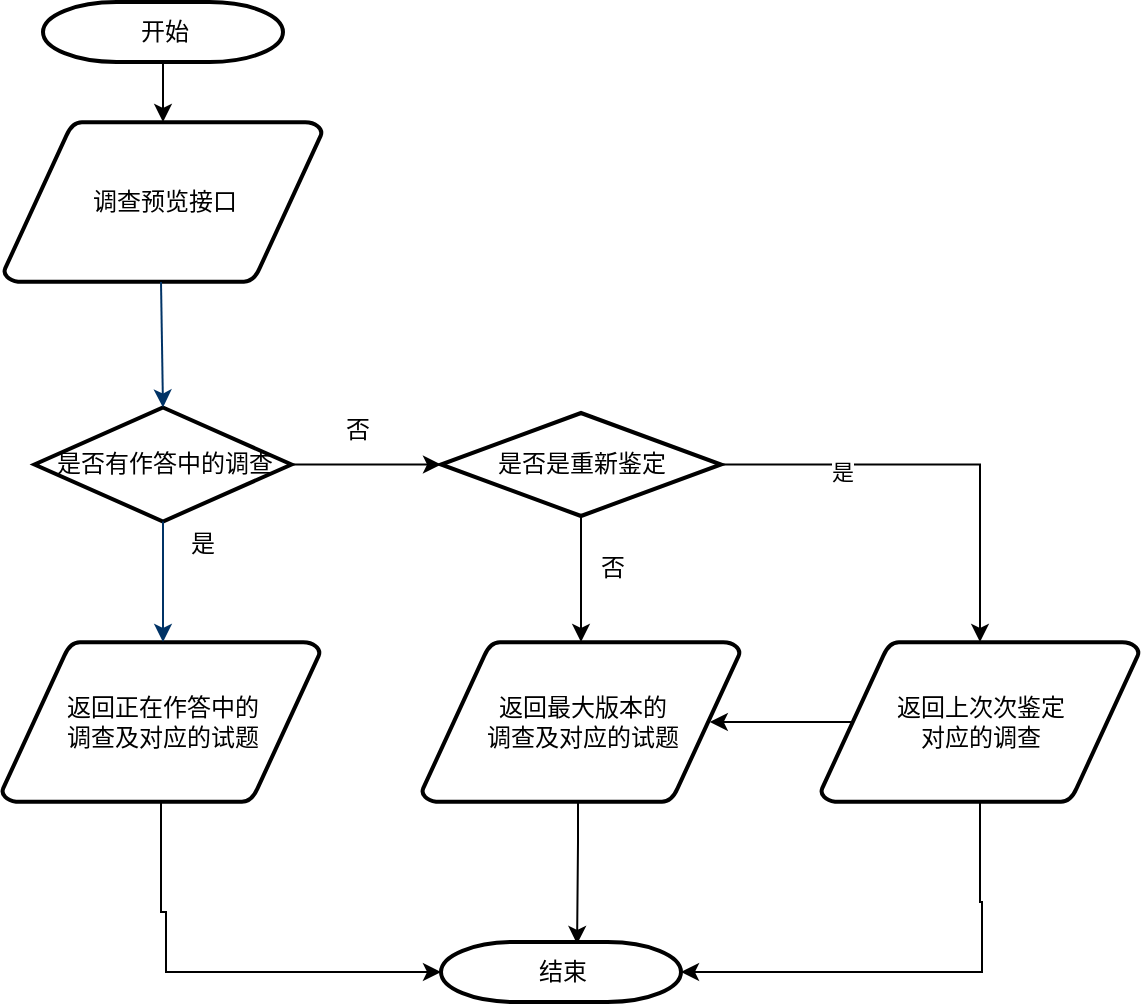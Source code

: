 <mxfile version="21.6.9" type="github">
  <diagram name="第 1 页" id="1nvgzbL6tn-MIkEtbxwa">
    <mxGraphModel dx="1434" dy="720" grid="1" gridSize="10" guides="1" tooltips="1" connect="1" arrows="1" fold="1" page="1" pageScale="1" pageWidth="827" pageHeight="1169" math="0" shadow="0">
      <root>
        <mxCell id="0" />
        <mxCell id="1" parent="0" />
        <mxCell id="6KLw7pYtQhYq6EeUDzWH-1" style="edgeStyle=orthogonalEdgeStyle;rounded=0;orthogonalLoop=1;jettySize=auto;html=1;exitX=0.5;exitY=1;exitDx=0;exitDy=0;exitPerimeter=0;entryX=0.5;entryY=0;entryDx=0;entryDy=0;entryPerimeter=0;" edge="1" parent="1" source="6KLw7pYtQhYq6EeUDzWH-2" target="6KLw7pYtQhYq6EeUDzWH-3">
          <mxGeometry relative="1" as="geometry" />
        </mxCell>
        <mxCell id="6KLw7pYtQhYq6EeUDzWH-2" value="开始" style="shape=mxgraph.flowchart.terminator;strokeWidth=2;gradientColor=none;gradientDirection=north;fontStyle=0;html=1;" vertex="1" parent="1">
          <mxGeometry x="149.5" y="170" width="120" height="30" as="geometry" />
        </mxCell>
        <mxCell id="6KLw7pYtQhYq6EeUDzWH-3" value="调查预览接口" style="shape=mxgraph.flowchart.data;strokeWidth=2;gradientColor=none;gradientDirection=north;fontStyle=0;html=1;" vertex="1" parent="1">
          <mxGeometry x="130" y="230" width="159" height="80" as="geometry" />
        </mxCell>
        <mxCell id="6KLw7pYtQhYq6EeUDzWH-29" style="edgeStyle=orthogonalEdgeStyle;rounded=0;orthogonalLoop=1;jettySize=auto;html=1;entryX=0;entryY=0.5;entryDx=0;entryDy=0;entryPerimeter=0;" edge="1" parent="1" source="6KLw7pYtQhYq6EeUDzWH-5" target="6KLw7pYtQhYq6EeUDzWH-12">
          <mxGeometry relative="1" as="geometry">
            <mxPoint x="210" y="680" as="targetPoint" />
            <Array as="points">
              <mxPoint x="209" y="625" />
              <mxPoint x="211" y="625" />
              <mxPoint x="211" y="655" />
            </Array>
          </mxGeometry>
        </mxCell>
        <mxCell id="6KLw7pYtQhYq6EeUDzWH-5" value="返回正在作答中的&lt;br&gt;调查及对应的试题" style="shape=mxgraph.flowchart.data;strokeWidth=2;gradientColor=none;gradientDirection=north;fontStyle=0;html=1;" vertex="1" parent="1">
          <mxGeometry x="129" y="490" width="159" height="80" as="geometry" />
        </mxCell>
        <mxCell id="6KLw7pYtQhYq6EeUDzWH-6" style="edgeStyle=orthogonalEdgeStyle;rounded=0;orthogonalLoop=1;jettySize=auto;html=1;entryX=0;entryY=0.5;entryDx=0;entryDy=0;entryPerimeter=0;" edge="1" parent="1" source="6KLw7pYtQhYq6EeUDzWH-7" target="6KLw7pYtQhYq6EeUDzWH-16">
          <mxGeometry relative="1" as="geometry" />
        </mxCell>
        <mxCell id="6KLw7pYtQhYq6EeUDzWH-7" value="是否有作答中的调查" style="shape=mxgraph.flowchart.decision;strokeWidth=2;gradientColor=none;gradientDirection=north;fontStyle=0;html=1;" vertex="1" parent="1">
          <mxGeometry x="145.25" y="372.75" width="128.5" height="57" as="geometry" />
        </mxCell>
        <mxCell id="6KLw7pYtQhYq6EeUDzWH-8" style="entryX=0.5;entryY=0;entryPerimeter=0;fontStyle=1;strokeColor=#003366;strokeWidth=1;html=1;" edge="1" parent="1" target="6KLw7pYtQhYq6EeUDzWH-7">
          <mxGeometry relative="1" as="geometry">
            <mxPoint x="208.5" y="310" as="sourcePoint" />
          </mxGeometry>
        </mxCell>
        <mxCell id="6KLw7pYtQhYq6EeUDzWH-9" value="否" style="text;fontStyle=0;html=1;strokeColor=none;gradientColor=none;fillColor=none;strokeWidth=2;" vertex="1" parent="1">
          <mxGeometry x="298.5" y="370" width="40" height="26" as="geometry" />
        </mxCell>
        <mxCell id="6KLw7pYtQhYq6EeUDzWH-10" value="" style="edgeStyle=elbowEdgeStyle;elbow=horizontal;fontColor=#001933;fontStyle=1;strokeColor=#003366;strokeWidth=1;html=1;" edge="1" parent="1" source="6KLw7pYtQhYq6EeUDzWH-7" target="6KLw7pYtQhYq6EeUDzWH-5">
          <mxGeometry width="100" height="100" as="geometry">
            <mxPoint x="-111.5" y="80" as="sourcePoint" />
            <mxPoint x="-11.5" y="-20" as="targetPoint" />
          </mxGeometry>
        </mxCell>
        <mxCell id="6KLw7pYtQhYq6EeUDzWH-11" value="是" style="text;fontStyle=0;html=1;strokeColor=none;gradientColor=none;fillColor=none;strokeWidth=2;align=center;" vertex="1" parent="1">
          <mxGeometry x="208.5" y="427" width="40" height="26" as="geometry" />
        </mxCell>
        <mxCell id="6KLw7pYtQhYq6EeUDzWH-12" value="结束" style="shape=mxgraph.flowchart.terminator;strokeWidth=2;gradientColor=none;gradientDirection=north;fontStyle=0;html=1;" vertex="1" parent="1">
          <mxGeometry x="348.5" y="640" width="120" height="30" as="geometry" />
        </mxCell>
        <mxCell id="6KLw7pYtQhYq6EeUDzWH-13" style="edgeStyle=orthogonalEdgeStyle;rounded=0;orthogonalLoop=1;jettySize=auto;html=1;entryX=0.5;entryY=0;entryDx=0;entryDy=0;entryPerimeter=0;" edge="1" parent="1" source="6KLw7pYtQhYq6EeUDzWH-16" target="6KLw7pYtQhYq6EeUDzWH-18">
          <mxGeometry relative="1" as="geometry" />
        </mxCell>
        <mxCell id="6KLw7pYtQhYq6EeUDzWH-14" style="edgeStyle=orthogonalEdgeStyle;rounded=0;orthogonalLoop=1;jettySize=auto;html=1;entryX=0.5;entryY=0;entryDx=0;entryDy=0;entryPerimeter=0;" edge="1" parent="1" source="6KLw7pYtQhYq6EeUDzWH-16" target="6KLw7pYtQhYq6EeUDzWH-21">
          <mxGeometry relative="1" as="geometry" />
        </mxCell>
        <mxCell id="6KLw7pYtQhYq6EeUDzWH-15" value="是" style="edgeLabel;html=1;align=center;verticalAlign=middle;resizable=0;points=[];" vertex="1" connectable="0" parent="6KLw7pYtQhYq6EeUDzWH-14">
          <mxGeometry x="-0.446" y="-3" relative="1" as="geometry">
            <mxPoint as="offset" />
          </mxGeometry>
        </mxCell>
        <mxCell id="6KLw7pYtQhYq6EeUDzWH-16" value="是否是重新鉴定" style="strokeWidth=2;html=1;shape=mxgraph.flowchart.decision;whiteSpace=wrap;" vertex="1" parent="1">
          <mxGeometry x="348.5" y="375.5" width="140" height="51.5" as="geometry" />
        </mxCell>
        <mxCell id="6KLw7pYtQhYq6EeUDzWH-24" style="edgeStyle=orthogonalEdgeStyle;rounded=0;orthogonalLoop=1;jettySize=auto;html=1;entryX=0.567;entryY=0.033;entryDx=0;entryDy=0;entryPerimeter=0;" edge="1" parent="1" source="6KLw7pYtQhYq6EeUDzWH-18" target="6KLw7pYtQhYq6EeUDzWH-12">
          <mxGeometry relative="1" as="geometry">
            <Array as="points">
              <mxPoint x="417" y="590" />
              <mxPoint x="417" y="590" />
            </Array>
          </mxGeometry>
        </mxCell>
        <mxCell id="6KLw7pYtQhYq6EeUDzWH-18" value="返回最大版本的&lt;br&gt;调查及对应的试题" style="shape=mxgraph.flowchart.data;strokeWidth=2;gradientColor=none;gradientDirection=north;fontStyle=0;html=1;" vertex="1" parent="1">
          <mxGeometry x="339" y="490" width="159" height="80" as="geometry" />
        </mxCell>
        <mxCell id="6KLw7pYtQhYq6EeUDzWH-19" value="否" style="text;html=1;align=center;verticalAlign=middle;resizable=0;points=[];autosize=1;strokeColor=none;fillColor=none;" vertex="1" parent="1">
          <mxGeometry x="414" y="438" width="40" height="30" as="geometry" />
        </mxCell>
        <mxCell id="6KLw7pYtQhYq6EeUDzWH-20" style="edgeStyle=orthogonalEdgeStyle;rounded=0;orthogonalLoop=1;jettySize=auto;html=1;exitX=0.095;exitY=0.5;exitDx=0;exitDy=0;exitPerimeter=0;entryX=0.905;entryY=0.5;entryDx=0;entryDy=0;entryPerimeter=0;" edge="1" parent="1" source="6KLw7pYtQhYq6EeUDzWH-21" target="6KLw7pYtQhYq6EeUDzWH-18">
          <mxGeometry relative="1" as="geometry" />
        </mxCell>
        <mxCell id="6KLw7pYtQhYq6EeUDzWH-28" style="edgeStyle=orthogonalEdgeStyle;rounded=0;orthogonalLoop=1;jettySize=auto;html=1;entryX=1;entryY=0.5;entryDx=0;entryDy=0;entryPerimeter=0;" edge="1" parent="1" source="6KLw7pYtQhYq6EeUDzWH-21" target="6KLw7pYtQhYq6EeUDzWH-12">
          <mxGeometry relative="1" as="geometry">
            <mxPoint x="618" y="670" as="targetPoint" />
            <Array as="points">
              <mxPoint x="618" y="620" />
              <mxPoint x="619" y="620" />
              <mxPoint x="619" y="655" />
            </Array>
          </mxGeometry>
        </mxCell>
        <mxCell id="6KLw7pYtQhYq6EeUDzWH-21" value="返回上次次鉴定&lt;br&gt;对应的调查" style="shape=mxgraph.flowchart.data;strokeWidth=2;gradientColor=none;gradientDirection=north;fontStyle=0;html=1;" vertex="1" parent="1">
          <mxGeometry x="538.5" y="490" width="159" height="80" as="geometry" />
        </mxCell>
      </root>
    </mxGraphModel>
  </diagram>
</mxfile>

